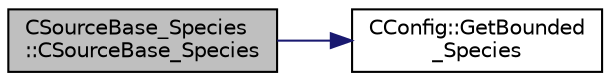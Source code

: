 digraph "CSourceBase_Species::CSourceBase_Species"
{
 // LATEX_PDF_SIZE
  edge [fontname="Helvetica",fontsize="10",labelfontname="Helvetica",labelfontsize="10"];
  node [fontname="Helvetica",fontsize="10",shape=record];
  rankdir="LR";
  Node1 [label="CSourceBase_Species\l::CSourceBase_Species",height=0.2,width=0.4,color="black", fillcolor="grey75", style="filled", fontcolor="black",tooltip="Constructor of the class."];
  Node1 -> Node2 [color="midnightblue",fontsize="10",style="solid",fontname="Helvetica"];
  Node2 [label="CConfig::GetBounded\l_Species",height=0.2,width=0.4,color="black", fillcolor="white", style="filled",URL="$classCConfig.html#aa49b201688aa7afd10bae5d92bba3579",tooltip="Returns true if bounded scalar mode is on for species transport."];
}
